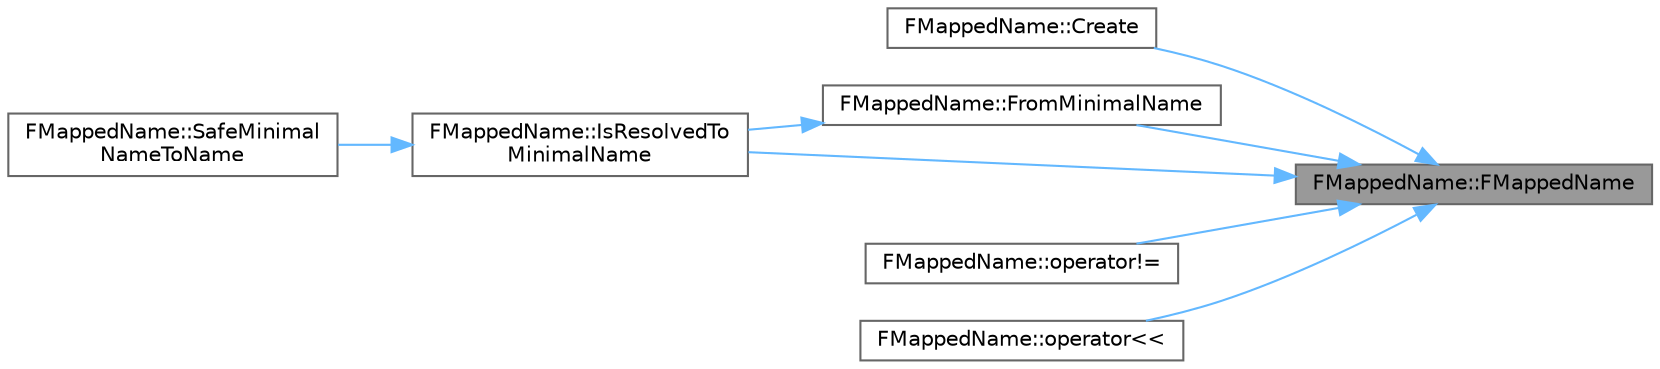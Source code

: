 digraph "FMappedName::FMappedName"
{
 // INTERACTIVE_SVG=YES
 // LATEX_PDF_SIZE
  bgcolor="transparent";
  edge [fontname=Helvetica,fontsize=10,labelfontname=Helvetica,labelfontsize=10];
  node [fontname=Helvetica,fontsize=10,shape=box,height=0.2,width=0.4];
  rankdir="RL";
  Node1 [id="Node000001",label="FMappedName::FMappedName",height=0.2,width=0.4,color="gray40", fillcolor="grey60", style="filled", fontcolor="black",tooltip=" "];
  Node1 -> Node2 [id="edge1_Node000001_Node000002",dir="back",color="steelblue1",style="solid",tooltip=" "];
  Node2 [id="Node000002",label="FMappedName::Create",height=0.2,width=0.4,color="grey40", fillcolor="white", style="filled",URL="$d7/dfb/classFMappedName.html#adec82dbca232ee7da4b2e0b7dce15237",tooltip=" "];
  Node1 -> Node3 [id="edge2_Node000001_Node000003",dir="back",color="steelblue1",style="solid",tooltip=" "];
  Node3 [id="Node000003",label="FMappedName::FromMinimalName",height=0.2,width=0.4,color="grey40", fillcolor="white", style="filled",URL="$d7/dfb/classFMappedName.html#a3348ce4ba4e27b3a94dedf91666d8cc6",tooltip=" "];
  Node3 -> Node4 [id="edge3_Node000003_Node000004",dir="back",color="steelblue1",style="solid",tooltip=" "];
  Node4 [id="Node000004",label="FMappedName::IsResolvedTo\lMinimalName",height=0.2,width=0.4,color="grey40", fillcolor="white", style="filled",URL="$d7/dfb/classFMappedName.html#a3ead87b350dd0afe44dca63dee4e7c6e",tooltip=" "];
  Node4 -> Node5 [id="edge4_Node000004_Node000005",dir="back",color="steelblue1",style="solid",tooltip=" "];
  Node5 [id="Node000005",label="FMappedName::SafeMinimal\lNameToName",height=0.2,width=0.4,color="grey40", fillcolor="white", style="filled",URL="$d7/dfb/classFMappedName.html#a559dddcaea4dbe9d226ab1df1c04fb23",tooltip=" "];
  Node1 -> Node4 [id="edge5_Node000001_Node000004",dir="back",color="steelblue1",style="solid",tooltip=" "];
  Node1 -> Node6 [id="edge6_Node000001_Node000006",dir="back",color="steelblue1",style="solid",tooltip=" "];
  Node6 [id="Node000006",label="FMappedName::operator!=",height=0.2,width=0.4,color="grey40", fillcolor="white", style="filled",URL="$d7/dfb/classFMappedName.html#a25688e646e1cbca00d4c0d86fcc9a209",tooltip=" "];
  Node1 -> Node7 [id="edge7_Node000001_Node000007",dir="back",color="steelblue1",style="solid",tooltip=" "];
  Node7 [id="Node000007",label="FMappedName::operator\<\<",height=0.2,width=0.4,color="grey40", fillcolor="white", style="filled",URL="$d7/dfb/classFMappedName.html#a06231880b994e6315a3586516fd544e1",tooltip=" "];
}
